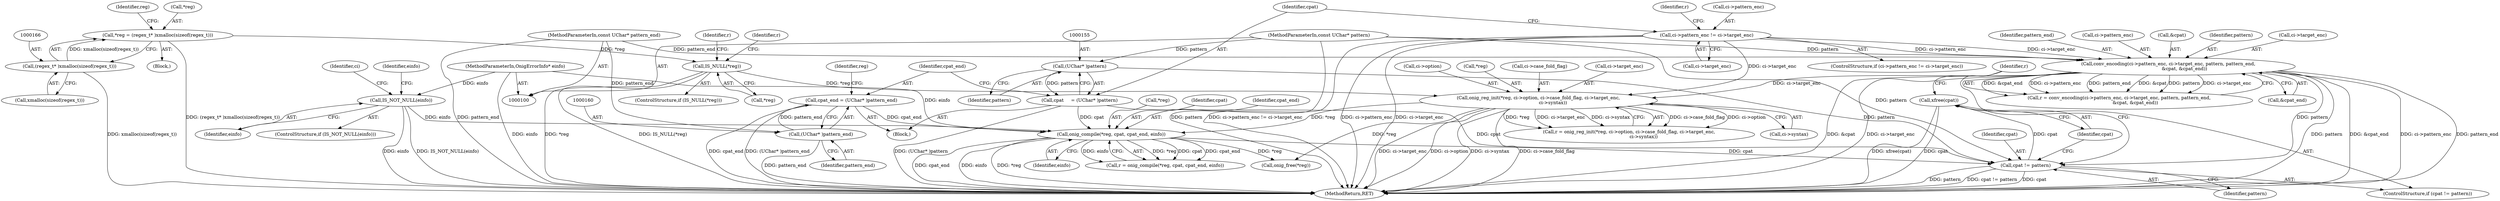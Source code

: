 digraph "1_oniguruma_0f7f61ed1b7b697e283e37bd2d731d0bd57adb55@API" {
"1000227" [label="(Call,xfree(cpat))"];
"1000224" [label="(Call,cpat != pattern)"];
"1000203" [label="(Call,onig_compile(*reg, cpat, cpat_end, einfo))"];
"1000181" [label="(Call,onig_reg_init(*reg, ci->option, ci->case_fold_flag, ci->target_enc,\n                    ci->syntax))"];
"1000171" [label="(Call,IS_NULL(*reg))"];
"1000162" [label="(Call,*reg = (regex_t* )xmalloc(sizeof(regex_t)))"];
"1000165" [label="(Call,(regex_t* )xmalloc(sizeof(regex_t)))"];
"1000121" [label="(Call,ci->pattern_enc != ci->target_enc)"];
"1000131" [label="(Call,conv_encoding(ci->pattern_enc, ci->target_enc, pattern, pattern_end,\n                      &cpat, &cpat_end))"];
"1000102" [label="(MethodParameterIn,const UChar* pattern)"];
"1000103" [label="(MethodParameterIn,const UChar* pattern_end)"];
"1000152" [label="(Call,cpat     = (UChar* )pattern)"];
"1000154" [label="(Call,(UChar* )pattern)"];
"1000157" [label="(Call,cpat_end = (UChar* )pattern_end)"];
"1000159" [label="(Call,(UChar* )pattern_end)"];
"1000111" [label="(Call,IS_NOT_NULL(einfo))"];
"1000105" [label="(MethodParameterIn,OnigErrorInfo* einfo)"];
"1000227" [label="(Call,xfree(cpat))"];
"1000224" [label="(Call,cpat != pattern)"];
"1000204" [label="(Call,*reg)"];
"1000190" [label="(Call,ci->target_enc)"];
"1000173" [label="(Identifier,reg)"];
"1000161" [label="(Identifier,pattern_end)"];
"1000226" [label="(Identifier,pattern)"];
"1000156" [label="(Identifier,pattern)"];
"1000184" [label="(Call,ci->option)"];
"1000123" [label="(Identifier,ci)"];
"1000203" [label="(Call,onig_compile(*reg, cpat, cpat_end, einfo))"];
"1000152" [label="(Call,cpat     = (UChar* )pattern)"];
"1000125" [label="(Call,ci->target_enc)"];
"1000115" [label="(Identifier,einfo)"];
"1000182" [label="(Call,*reg)"];
"1000230" [label="(Identifier,r)"];
"1000164" [label="(Identifier,reg)"];
"1000159" [label="(Call,(UChar* )pattern_end)"];
"1000120" [label="(ControlStructure,if (ci->pattern_enc != ci->target_enc))"];
"1000142" [label="(Call,&cpat_end)"];
"1000105" [label="(MethodParameterIn,OnigErrorInfo* einfo)"];
"1000162" [label="(Call,*reg = (regex_t* )xmalloc(sizeof(regex_t)))"];
"1000187" [label="(Call,ci->case_fold_flag)"];
"1000140" [label="(Call,&cpat)"];
"1000129" [label="(Call,r = conv_encoding(ci->pattern_enc, ci->target_enc, pattern, pattern_end,\n                      &cpat, &cpat_end))"];
"1000171" [label="(Call,IS_NULL(*reg))"];
"1000110" [label="(ControlStructure,if (IS_NOT_NULL(einfo)))"];
"1000138" [label="(Identifier,pattern)"];
"1000157" [label="(Call,cpat_end = (UChar* )pattern_end)"];
"1000130" [label="(Identifier,r)"];
"1000201" [label="(Call,r = onig_compile(*reg, cpat, cpat_end, einfo))"];
"1000176" [label="(Identifier,r)"];
"1000170" [label="(ControlStructure,if (IS_NULL(*reg)))"];
"1000135" [label="(Call,ci->target_enc)"];
"1000103" [label="(MethodParameterIn,const UChar* pattern_end)"];
"1000121" [label="(Call,ci->pattern_enc != ci->target_enc)"];
"1000106" [label="(Block,)"];
"1000111" [label="(Call,IS_NOT_NULL(einfo))"];
"1000112" [label="(Identifier,einfo)"];
"1000231" [label="(MethodReturn,RET)"];
"1000139" [label="(Identifier,pattern_end)"];
"1000215" [label="(Call,onig_free(*reg))"];
"1000206" [label="(Identifier,cpat)"];
"1000158" [label="(Identifier,cpat_end)"];
"1000228" [label="(Identifier,cpat)"];
"1000102" [label="(MethodParameterIn,const UChar* pattern)"];
"1000180" [label="(Identifier,r)"];
"1000163" [label="(Call,*reg)"];
"1000153" [label="(Identifier,cpat)"];
"1000223" [label="(ControlStructure,if (cpat != pattern))"];
"1000132" [label="(Call,ci->pattern_enc)"];
"1000154" [label="(Call,(UChar* )pattern)"];
"1000122" [label="(Call,ci->pattern_enc)"];
"1000225" [label="(Identifier,cpat)"];
"1000208" [label="(Identifier,einfo)"];
"1000172" [label="(Call,*reg)"];
"1000179" [label="(Call,r = onig_reg_init(*reg, ci->option, ci->case_fold_flag, ci->target_enc,\n                    ci->syntax))"];
"1000181" [label="(Call,onig_reg_init(*reg, ci->option, ci->case_fold_flag, ci->target_enc,\n                    ci->syntax))"];
"1000131" [label="(Call,conv_encoding(ci->pattern_enc, ci->target_enc, pattern, pattern_end,\n                      &cpat, &cpat_end))"];
"1000193" [label="(Call,ci->syntax)"];
"1000167" [label="(Call,xmalloc(sizeof(regex_t)))"];
"1000151" [label="(Block,)"];
"1000207" [label="(Identifier,cpat_end)"];
"1000165" [label="(Call,(regex_t* )xmalloc(sizeof(regex_t)))"];
"1000227" -> "1000223"  [label="AST: "];
"1000227" -> "1000228"  [label="CFG: "];
"1000228" -> "1000227"  [label="AST: "];
"1000230" -> "1000227"  [label="CFG: "];
"1000227" -> "1000231"  [label="DDG: xfree(cpat)"];
"1000227" -> "1000231"  [label="DDG: cpat"];
"1000224" -> "1000227"  [label="DDG: cpat"];
"1000224" -> "1000223"  [label="AST: "];
"1000224" -> "1000226"  [label="CFG: "];
"1000225" -> "1000224"  [label="AST: "];
"1000226" -> "1000224"  [label="AST: "];
"1000228" -> "1000224"  [label="CFG: "];
"1000230" -> "1000224"  [label="CFG: "];
"1000224" -> "1000231"  [label="DDG: cpat"];
"1000224" -> "1000231"  [label="DDG: pattern"];
"1000224" -> "1000231"  [label="DDG: cpat != pattern"];
"1000203" -> "1000224"  [label="DDG: cpat"];
"1000152" -> "1000224"  [label="DDG: cpat"];
"1000154" -> "1000224"  [label="DDG: pattern"];
"1000131" -> "1000224"  [label="DDG: pattern"];
"1000102" -> "1000224"  [label="DDG: pattern"];
"1000203" -> "1000201"  [label="AST: "];
"1000203" -> "1000208"  [label="CFG: "];
"1000204" -> "1000203"  [label="AST: "];
"1000206" -> "1000203"  [label="AST: "];
"1000207" -> "1000203"  [label="AST: "];
"1000208" -> "1000203"  [label="AST: "];
"1000201" -> "1000203"  [label="CFG: "];
"1000203" -> "1000231"  [label="DDG: cpat_end"];
"1000203" -> "1000231"  [label="DDG: einfo"];
"1000203" -> "1000231"  [label="DDG: *reg"];
"1000203" -> "1000201"  [label="DDG: *reg"];
"1000203" -> "1000201"  [label="DDG: cpat"];
"1000203" -> "1000201"  [label="DDG: cpat_end"];
"1000203" -> "1000201"  [label="DDG: einfo"];
"1000181" -> "1000203"  [label="DDG: *reg"];
"1000152" -> "1000203"  [label="DDG: cpat"];
"1000157" -> "1000203"  [label="DDG: cpat_end"];
"1000111" -> "1000203"  [label="DDG: einfo"];
"1000105" -> "1000203"  [label="DDG: einfo"];
"1000203" -> "1000215"  [label="DDG: *reg"];
"1000181" -> "1000179"  [label="AST: "];
"1000181" -> "1000193"  [label="CFG: "];
"1000182" -> "1000181"  [label="AST: "];
"1000184" -> "1000181"  [label="AST: "];
"1000187" -> "1000181"  [label="AST: "];
"1000190" -> "1000181"  [label="AST: "];
"1000193" -> "1000181"  [label="AST: "];
"1000179" -> "1000181"  [label="CFG: "];
"1000181" -> "1000231"  [label="DDG: ci->case_fold_flag"];
"1000181" -> "1000231"  [label="DDG: ci->target_enc"];
"1000181" -> "1000231"  [label="DDG: ci->option"];
"1000181" -> "1000231"  [label="DDG: ci->syntax"];
"1000181" -> "1000179"  [label="DDG: ci->case_fold_flag"];
"1000181" -> "1000179"  [label="DDG: ci->option"];
"1000181" -> "1000179"  [label="DDG: *reg"];
"1000181" -> "1000179"  [label="DDG: ci->target_enc"];
"1000181" -> "1000179"  [label="DDG: ci->syntax"];
"1000171" -> "1000181"  [label="DDG: *reg"];
"1000121" -> "1000181"  [label="DDG: ci->target_enc"];
"1000131" -> "1000181"  [label="DDG: ci->target_enc"];
"1000181" -> "1000215"  [label="DDG: *reg"];
"1000171" -> "1000170"  [label="AST: "];
"1000171" -> "1000172"  [label="CFG: "];
"1000172" -> "1000171"  [label="AST: "];
"1000176" -> "1000171"  [label="CFG: "];
"1000180" -> "1000171"  [label="CFG: "];
"1000171" -> "1000231"  [label="DDG: *reg"];
"1000171" -> "1000231"  [label="DDG: IS_NULL(*reg)"];
"1000162" -> "1000171"  [label="DDG: *reg"];
"1000162" -> "1000106"  [label="AST: "];
"1000162" -> "1000165"  [label="CFG: "];
"1000163" -> "1000162"  [label="AST: "];
"1000165" -> "1000162"  [label="AST: "];
"1000173" -> "1000162"  [label="CFG: "];
"1000162" -> "1000231"  [label="DDG: (regex_t* )xmalloc(sizeof(regex_t))"];
"1000165" -> "1000162"  [label="DDG: xmalloc(sizeof(regex_t))"];
"1000165" -> "1000167"  [label="CFG: "];
"1000166" -> "1000165"  [label="AST: "];
"1000167" -> "1000165"  [label="AST: "];
"1000165" -> "1000231"  [label="DDG: xmalloc(sizeof(regex_t))"];
"1000121" -> "1000120"  [label="AST: "];
"1000121" -> "1000125"  [label="CFG: "];
"1000122" -> "1000121"  [label="AST: "];
"1000125" -> "1000121"  [label="AST: "];
"1000130" -> "1000121"  [label="CFG: "];
"1000153" -> "1000121"  [label="CFG: "];
"1000121" -> "1000231"  [label="DDG: ci->target_enc"];
"1000121" -> "1000231"  [label="DDG: ci->pattern_enc != ci->target_enc"];
"1000121" -> "1000231"  [label="DDG: ci->pattern_enc"];
"1000121" -> "1000131"  [label="DDG: ci->pattern_enc"];
"1000121" -> "1000131"  [label="DDG: ci->target_enc"];
"1000131" -> "1000129"  [label="AST: "];
"1000131" -> "1000142"  [label="CFG: "];
"1000132" -> "1000131"  [label="AST: "];
"1000135" -> "1000131"  [label="AST: "];
"1000138" -> "1000131"  [label="AST: "];
"1000139" -> "1000131"  [label="AST: "];
"1000140" -> "1000131"  [label="AST: "];
"1000142" -> "1000131"  [label="AST: "];
"1000129" -> "1000131"  [label="CFG: "];
"1000131" -> "1000231"  [label="DDG: pattern"];
"1000131" -> "1000231"  [label="DDG: &cpat_end"];
"1000131" -> "1000231"  [label="DDG: ci->pattern_enc"];
"1000131" -> "1000231"  [label="DDG: pattern_end"];
"1000131" -> "1000231"  [label="DDG: &cpat"];
"1000131" -> "1000231"  [label="DDG: ci->target_enc"];
"1000131" -> "1000129"  [label="DDG: &cpat_end"];
"1000131" -> "1000129"  [label="DDG: ci->pattern_enc"];
"1000131" -> "1000129"  [label="DDG: pattern_end"];
"1000131" -> "1000129"  [label="DDG: &cpat"];
"1000131" -> "1000129"  [label="DDG: pattern"];
"1000131" -> "1000129"  [label="DDG: ci->target_enc"];
"1000102" -> "1000131"  [label="DDG: pattern"];
"1000103" -> "1000131"  [label="DDG: pattern_end"];
"1000102" -> "1000100"  [label="AST: "];
"1000102" -> "1000231"  [label="DDG: pattern"];
"1000102" -> "1000154"  [label="DDG: pattern"];
"1000103" -> "1000100"  [label="AST: "];
"1000103" -> "1000231"  [label="DDG: pattern_end"];
"1000103" -> "1000159"  [label="DDG: pattern_end"];
"1000152" -> "1000151"  [label="AST: "];
"1000152" -> "1000154"  [label="CFG: "];
"1000153" -> "1000152"  [label="AST: "];
"1000154" -> "1000152"  [label="AST: "];
"1000158" -> "1000152"  [label="CFG: "];
"1000152" -> "1000231"  [label="DDG: (UChar* )pattern"];
"1000154" -> "1000152"  [label="DDG: pattern"];
"1000154" -> "1000156"  [label="CFG: "];
"1000155" -> "1000154"  [label="AST: "];
"1000156" -> "1000154"  [label="AST: "];
"1000157" -> "1000151"  [label="AST: "];
"1000157" -> "1000159"  [label="CFG: "];
"1000158" -> "1000157"  [label="AST: "];
"1000159" -> "1000157"  [label="AST: "];
"1000164" -> "1000157"  [label="CFG: "];
"1000157" -> "1000231"  [label="DDG: (UChar* )pattern_end"];
"1000157" -> "1000231"  [label="DDG: cpat_end"];
"1000159" -> "1000157"  [label="DDG: pattern_end"];
"1000159" -> "1000161"  [label="CFG: "];
"1000160" -> "1000159"  [label="AST: "];
"1000161" -> "1000159"  [label="AST: "];
"1000159" -> "1000231"  [label="DDG: pattern_end"];
"1000111" -> "1000110"  [label="AST: "];
"1000111" -> "1000112"  [label="CFG: "];
"1000112" -> "1000111"  [label="AST: "];
"1000115" -> "1000111"  [label="CFG: "];
"1000123" -> "1000111"  [label="CFG: "];
"1000111" -> "1000231"  [label="DDG: einfo"];
"1000111" -> "1000231"  [label="DDG: IS_NOT_NULL(einfo)"];
"1000105" -> "1000111"  [label="DDG: einfo"];
"1000105" -> "1000100"  [label="AST: "];
"1000105" -> "1000231"  [label="DDG: einfo"];
}
